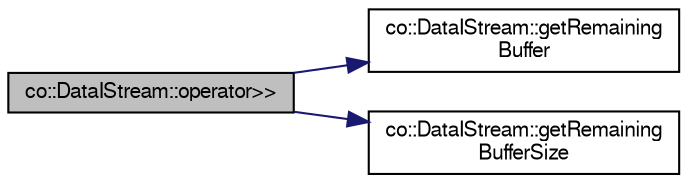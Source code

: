 digraph G
{
  edge [fontname="FreeSans",fontsize="10",labelfontname="FreeSans",labelfontsize="10"];
  node [fontname="FreeSans",fontsize="10",shape=record];
  rankdir="LR";
  Node1 [label="co::DataIStream::operator\>\>",height=0.2,width=0.4,color="black", fillcolor="grey75", style="filled" fontcolor="black"];
  Node1 -> Node2 [color="midnightblue",fontsize="10",style="solid",fontname="FreeSans"];
  Node2 [label="co::DataIStream::getRemaining\lBuffer",height=0.2,width=0.4,color="black", fillcolor="white", style="filled",URL="$classco_1_1DataIStream.html#aebb79ab3f9c83cac9be932c4e4ecdbd6",tooltip="Get the pointer to the remaining data in the current buffer."];
  Node1 -> Node3 [color="midnightblue",fontsize="10",style="solid",fontname="FreeSans"];
  Node3 [label="co::DataIStream::getRemaining\lBufferSize",height=0.2,width=0.4,color="black", fillcolor="white", style="filled",URL="$classco_1_1DataIStream.html#ac9403b531f7d38ed2bfa7e64603006d9"];
}
